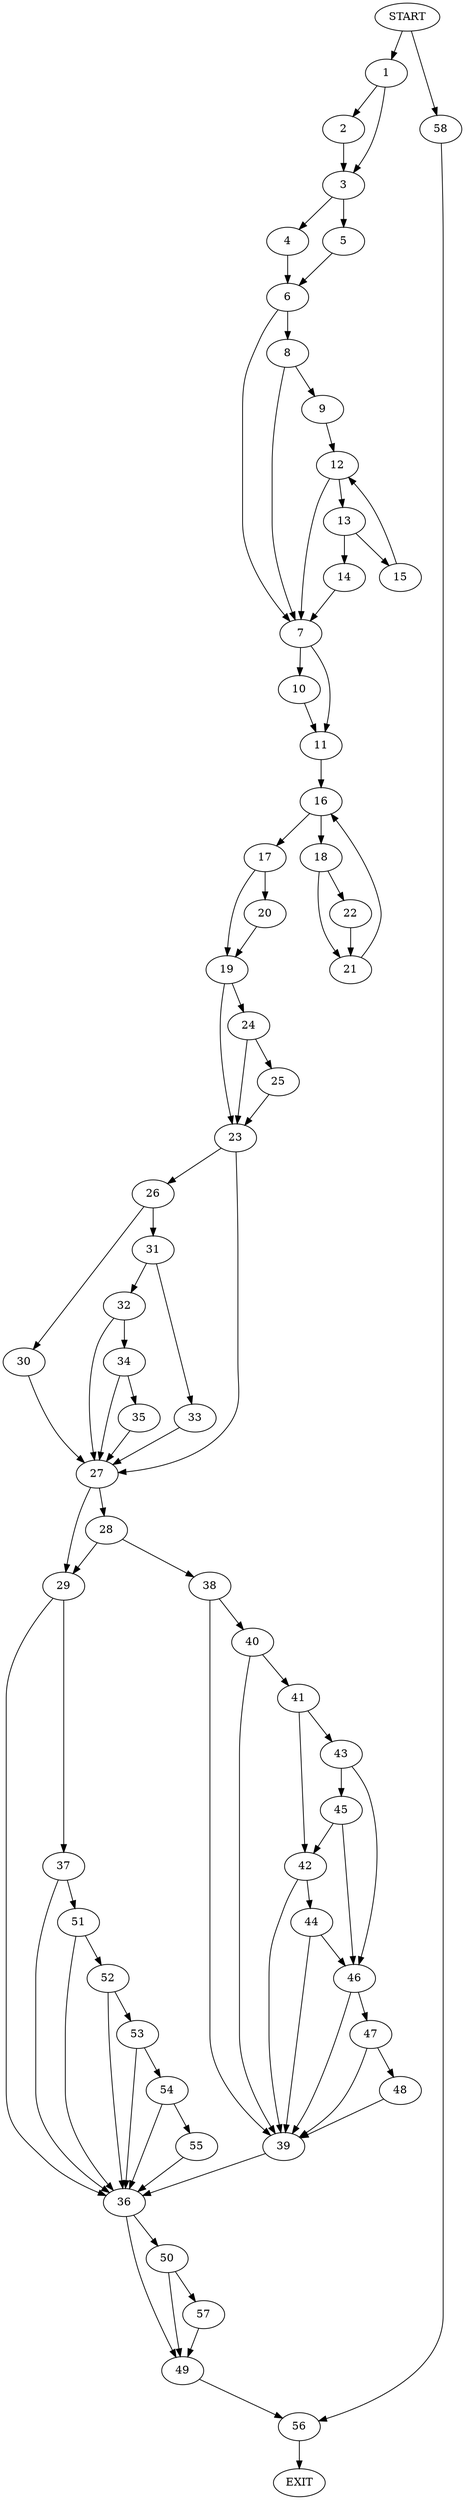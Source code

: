 digraph {
0 [label="START"]
59 [label="EXIT"]
0 -> 1
1 -> 2
1 -> 3
3 -> 4
3 -> 5
2 -> 3
5 -> 6
4 -> 6
6 -> 7
6 -> 8
8 -> 9
8 -> 7
7 -> 10
7 -> 11
9 -> 12
12 -> 13
12 -> 7
13 -> 14
13 -> 15
15 -> 12
14 -> 7
10 -> 11
11 -> 16
16 -> 17
16 -> 18
17 -> 19
17 -> 20
18 -> 21
18 -> 22
22 -> 21
21 -> 16
19 -> 23
19 -> 24
20 -> 19
24 -> 23
24 -> 25
23 -> 26
23 -> 27
25 -> 23
27 -> 28
27 -> 29
26 -> 30
26 -> 31
31 -> 32
31 -> 33
30 -> 27
32 -> 34
32 -> 27
33 -> 27
34 -> 35
34 -> 27
35 -> 27
29 -> 36
29 -> 37
28 -> 38
28 -> 29
38 -> 39
38 -> 40
39 -> 36
40 -> 41
40 -> 39
41 -> 42
41 -> 43
42 -> 39
42 -> 44
43 -> 45
43 -> 46
46 -> 39
46 -> 47
45 -> 42
45 -> 46
44 -> 39
44 -> 46
47 -> 39
47 -> 48
48 -> 39
36 -> 49
36 -> 50
37 -> 51
37 -> 36
51 -> 36
51 -> 52
52 -> 53
52 -> 36
53 -> 54
53 -> 36
54 -> 55
54 -> 36
55 -> 36
49 -> 56
50 -> 49
50 -> 57
57 -> 49
56 -> 59
0 -> 58
58 -> 56
}
